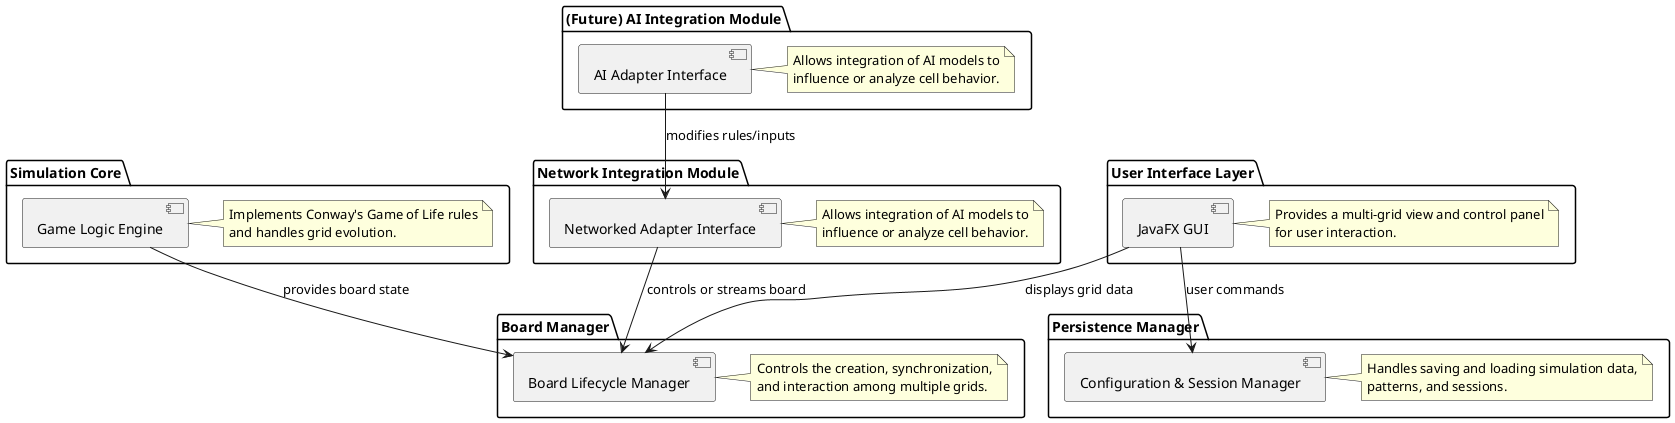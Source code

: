 @startuml
' High-Level Logical View Diagram for the Upgraded Simulation Framework

package "Simulation Core" {
  [Game Logic Engine]
  note right of [Game Logic Engine]
    Implements Conway's Game of Life rules
    and handles grid evolution.
  end note
}

package "Board Manager" {
  [Board Lifecycle Manager]
  note right of [Board Lifecycle Manager]
    Controls the creation, synchronization,
    and interaction among multiple grids.
  end note
}

package "(Future) AI Integration Module" {
  [AI Adapter Interface]
  note right of [AI Adapter Interface]
    Allows integration of AI models to
    influence or analyze cell behavior.
  end note
}

package "Network Integration Module" {
  [Networked Adapter Interface]
  note right of [Networked Adapter Interface]
    Allows integration of AI models to
    influence or analyze cell behavior.
  end note
}
package "User Interface Layer" {
  [JavaFX GUI]
  note right of [JavaFX GUI]
    Provides a multi-grid view and control panel
    for user interaction.
  end note
}

package "Persistence Manager" {
  [Configuration & Session Manager]
  note right of [Configuration & Session Manager]
    Handles saving and loading simulation data,
    patterns, and sessions.
  end note
}

' Define interactions
[Game Logic Engine] --> [Board Lifecycle Manager] : provides board state
[JavaFX GUI] --> [Board Lifecycle Manager] : displays grid data
[JavaFX GUI] --> [Configuration & Session Manager] : user commands
[AI Adapter Interface] --> [Networked Adapter Interface] : modifies rules/inputs
[Networked Adapter Interface] --> [Board Lifecycle Manager] : controls or streams board

@enduml
